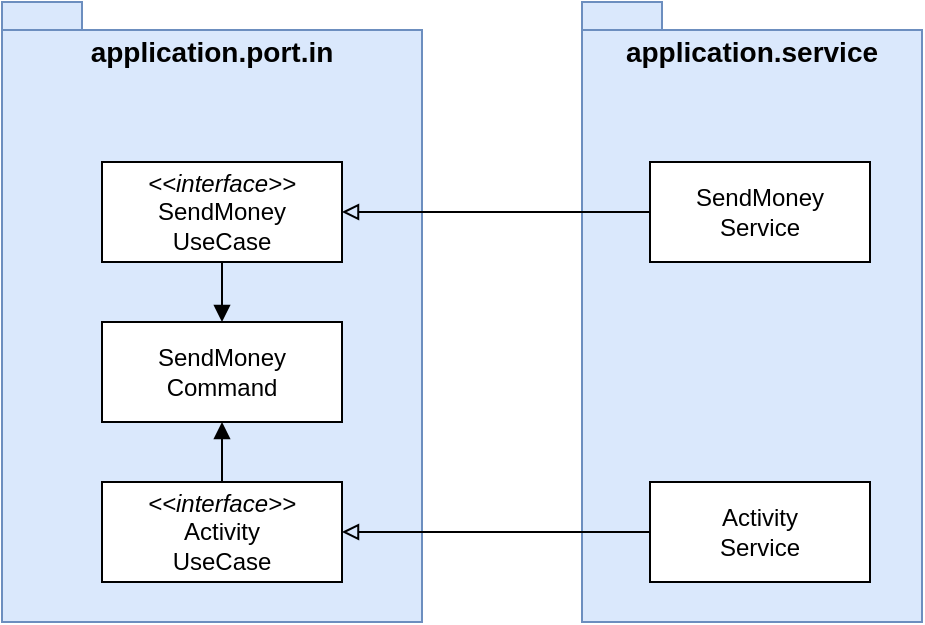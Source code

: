 <mxfile version="24.7.5">
  <diagram name="페이지-1" id="sAp5i2qB2VA825csCIQS">
    <mxGraphModel dx="1114" dy="894" grid="1" gridSize="10" guides="1" tooltips="1" connect="1" arrows="1" fold="1" page="1" pageScale="1" pageWidth="827" pageHeight="1169" math="0" shadow="0">
      <root>
        <mxCell id="0" />
        <mxCell id="1" parent="0" />
        <mxCell id="qBh23NfRvPlv3iQMlQ1O-1" value="application.port.in" style="shape=folder;fontStyle=1;spacingTop=10;tabWidth=40;tabHeight=14;tabPosition=left;html=1;whiteSpace=wrap;verticalAlign=top;horizontal=1;fontSize=14;fillColor=#dae8fc;strokeColor=#6c8ebf;" vertex="1" parent="1">
          <mxGeometry x="90" y="60" width="210" height="310" as="geometry" />
        </mxCell>
        <mxCell id="qBh23NfRvPlv3iQMlQ1O-5" style="edgeStyle=orthogonalEdgeStyle;rounded=0;orthogonalLoop=1;jettySize=auto;html=1;entryX=0.5;entryY=0;entryDx=0;entryDy=0;endArrow=block;endFill=1;" edge="1" parent="1" source="qBh23NfRvPlv3iQMlQ1O-2" target="qBh23NfRvPlv3iQMlQ1O-4">
          <mxGeometry relative="1" as="geometry" />
        </mxCell>
        <mxCell id="qBh23NfRvPlv3iQMlQ1O-2" value="&lt;i&gt;&amp;lt;&amp;lt;interface&amp;gt;&amp;gt;&lt;/i&gt;&lt;div&gt;SendMoney&lt;/div&gt;&lt;div&gt;UseCase&lt;/div&gt;" style="rounded=0;whiteSpace=wrap;html=1;" vertex="1" parent="1">
          <mxGeometry x="140" y="140" width="120" height="50" as="geometry" />
        </mxCell>
        <mxCell id="qBh23NfRvPlv3iQMlQ1O-6" style="edgeStyle=orthogonalEdgeStyle;rounded=0;orthogonalLoop=1;jettySize=auto;html=1;endArrow=block;endFill=1;" edge="1" parent="1" source="qBh23NfRvPlv3iQMlQ1O-3" target="qBh23NfRvPlv3iQMlQ1O-4">
          <mxGeometry relative="1" as="geometry" />
        </mxCell>
        <mxCell id="qBh23NfRvPlv3iQMlQ1O-3" value="&lt;i&gt;&amp;lt;&amp;lt;interface&amp;gt;&amp;gt;&lt;/i&gt;&lt;div&gt;Activity&lt;/div&gt;&lt;div&gt;UseCase&lt;/div&gt;" style="rounded=0;whiteSpace=wrap;html=1;" vertex="1" parent="1">
          <mxGeometry x="140" y="300" width="120" height="50" as="geometry" />
        </mxCell>
        <mxCell id="qBh23NfRvPlv3iQMlQ1O-4" value="SendMoney&lt;div&gt;Command&lt;/div&gt;" style="rounded=0;whiteSpace=wrap;html=1;" vertex="1" parent="1">
          <mxGeometry x="140" y="220" width="120" height="50" as="geometry" />
        </mxCell>
        <mxCell id="qBh23NfRvPlv3iQMlQ1O-7" value="application.service" style="shape=folder;fontStyle=1;spacingTop=10;tabWidth=40;tabHeight=14;tabPosition=left;html=1;whiteSpace=wrap;verticalAlign=top;horizontal=1;fontSize=14;fillColor=#dae8fc;strokeColor=#6c8ebf;" vertex="1" parent="1">
          <mxGeometry x="380" y="60" width="170" height="310" as="geometry" />
        </mxCell>
        <mxCell id="qBh23NfRvPlv3iQMlQ1O-10" style="edgeStyle=orthogonalEdgeStyle;rounded=0;orthogonalLoop=1;jettySize=auto;html=1;entryX=1;entryY=0.5;entryDx=0;entryDy=0;endArrow=block;endFill=0;" edge="1" parent="1" source="qBh23NfRvPlv3iQMlQ1O-8" target="qBh23NfRvPlv3iQMlQ1O-2">
          <mxGeometry relative="1" as="geometry" />
        </mxCell>
        <mxCell id="qBh23NfRvPlv3iQMlQ1O-8" value="SendMoney&lt;div&gt;Service&lt;/div&gt;" style="rounded=0;whiteSpace=wrap;html=1;" vertex="1" parent="1">
          <mxGeometry x="414" y="140" width="110" height="50" as="geometry" />
        </mxCell>
        <mxCell id="qBh23NfRvPlv3iQMlQ1O-11" style="edgeStyle=orthogonalEdgeStyle;rounded=0;orthogonalLoop=1;jettySize=auto;html=1;entryX=1;entryY=0.5;entryDx=0;entryDy=0;endArrow=block;endFill=0;" edge="1" parent="1" source="qBh23NfRvPlv3iQMlQ1O-9" target="qBh23NfRvPlv3iQMlQ1O-3">
          <mxGeometry relative="1" as="geometry" />
        </mxCell>
        <mxCell id="qBh23NfRvPlv3iQMlQ1O-9" value="Activity&lt;div&gt;Service&lt;/div&gt;" style="rounded=0;whiteSpace=wrap;html=1;" vertex="1" parent="1">
          <mxGeometry x="414" y="300" width="110" height="50" as="geometry" />
        </mxCell>
      </root>
    </mxGraphModel>
  </diagram>
</mxfile>
